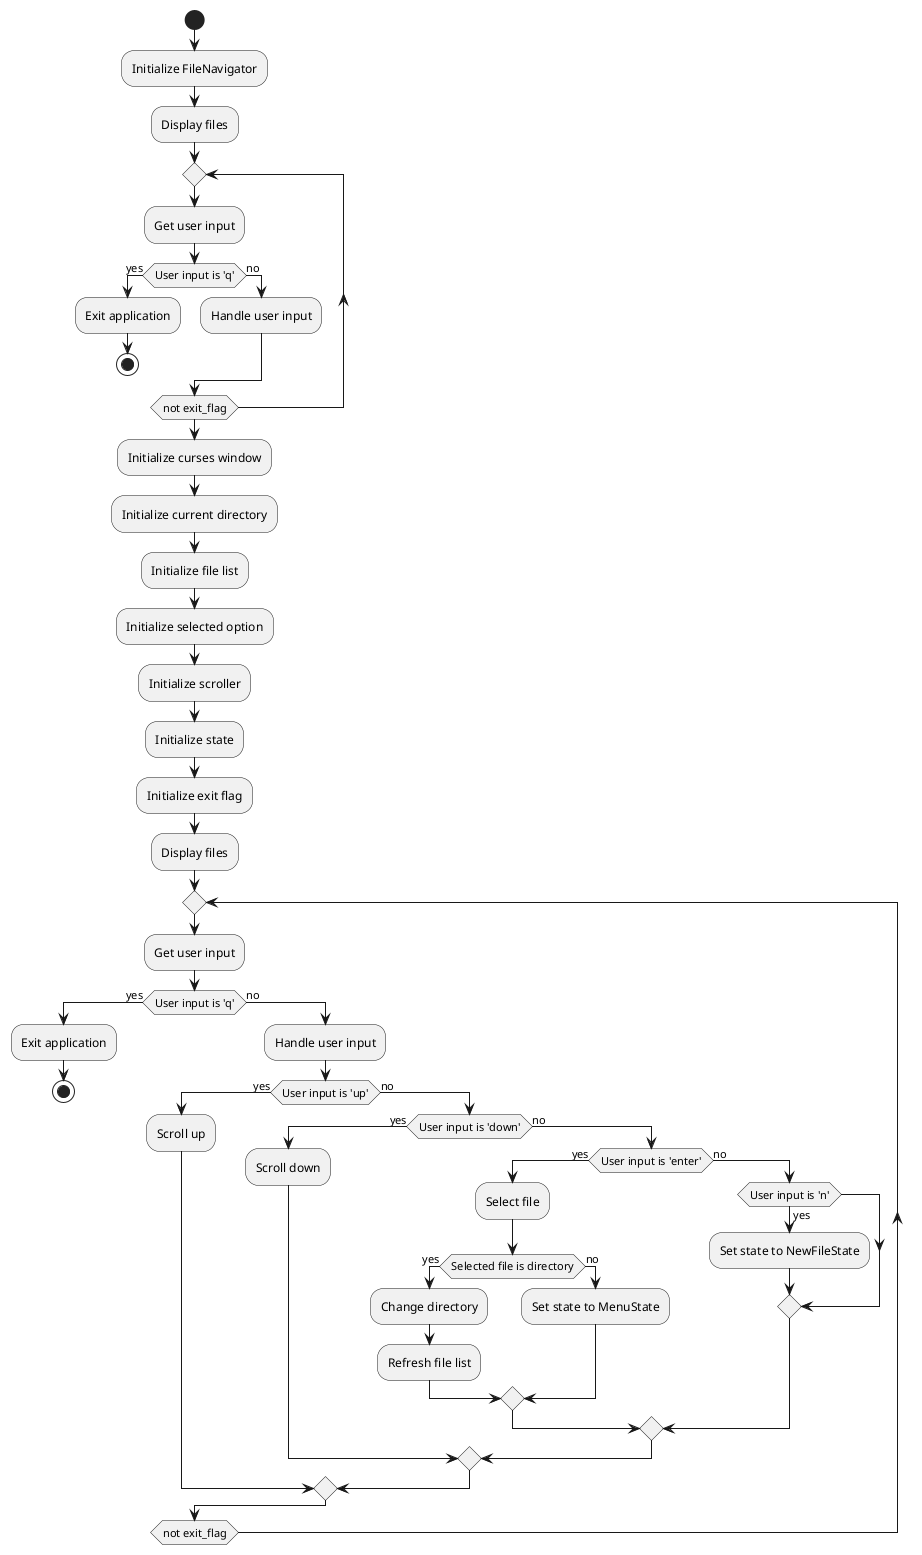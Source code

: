 @startuml

start

:Initialize FileNavigator;
:Display files;
repeat
    :Get user input;
    if (User input is 'q') then (yes)
        :Exit application;
        stop
    else (no)
        :Handle user input;
    endif
repeat while (not exit_flag)

:Initialize curses window;
:Initialize current directory;
:Initialize file list;
:Initialize selected option;
:Initialize scroller;
:Initialize state;
:Initialize exit flag;

:Display files;
repeat
    :Get user input;
    if (User input is 'q') then (yes)
        :Exit application;
        stop
    else (no)
        :Handle user input;
        if (User input is 'up') then (yes)
            :Scroll up;
        else (no)
            if (User input is 'down') then (yes)
                :Scroll down;
            else (no)
                if (User input is 'enter') then (yes)
                    :Select file;
                    if (Selected file is directory) then (yes)
                        :Change directory;
                        :Refresh file list;
                    else (no)
                        :Set state to MenuState;
                    endif
                else (no)
                    if (User input is 'n') then (yes)
                        :Set state to NewFileState;
                    endif
                endif
            endif
        endif
    endif
repeat while (not exit_flag)

@enduml
